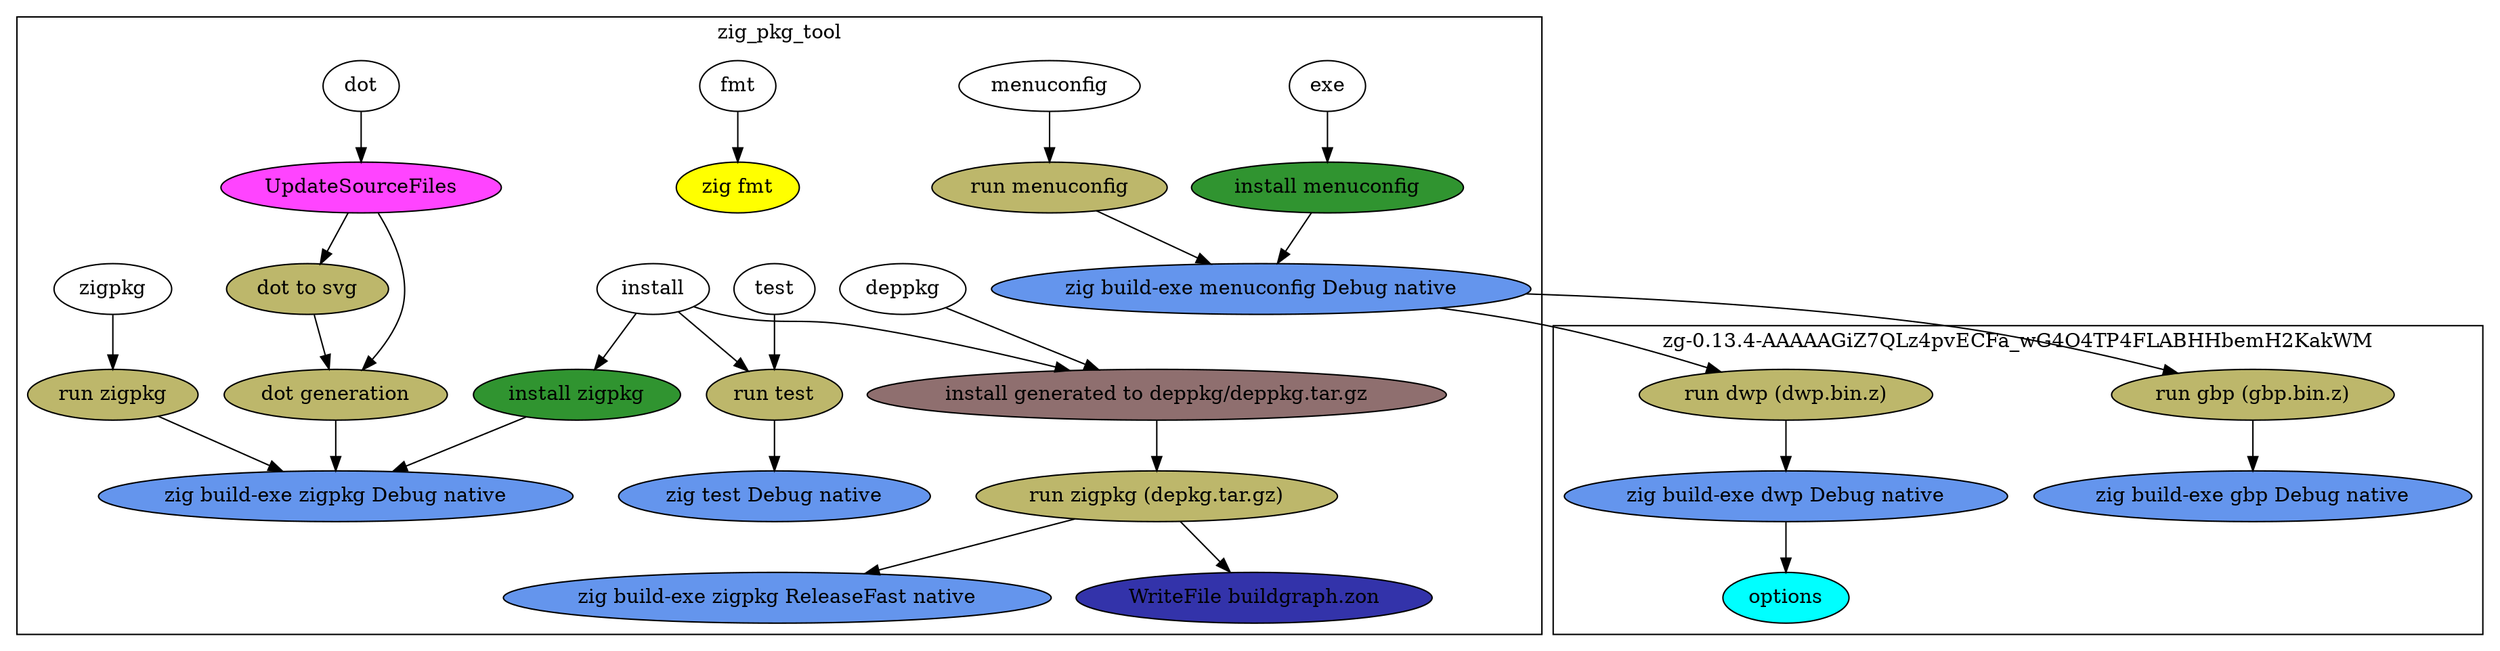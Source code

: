 digraph {
"N0" [label="install", style="filled", fillcolor="#ffffff", group="G0", tooltip="zig_pkg_tool"]
"N0" -> "N1"
"N0" -> "N2"
"N0" -> "N3"
"N1" [label="install generated to deppkg/deppkg.tar.gz", style="filled", fillcolor="#8f6f6f", group="G0", tooltip="zig_pkg_tool"]
"N1" -> "N4"
"N4" [label="run zigpkg (depkg.tar.gz)", style="filled", fillcolor="#bdb76b", group="G0", tooltip="zig_pkg_tool"]
"N4" -> "N5"
"N4" -> "N6"
"N5" [label="zig build-exe zigpkg ReleaseFast native", style="filled", fillcolor="#6495ed", group="G0", tooltip="zig_pkg_tool"]
"N6" [label="WriteFile buildgraph.zon", style="filled", fillcolor="#3333aa", group="G0", tooltip="zig_pkg_tool"]
"N2" [label="install zigpkg", style="filled", fillcolor="#309430", group="G0", tooltip="zig_pkg_tool"]
"N2" -> "N7"
"N7" [label="zig build-exe zigpkg Debug native", style="filled", fillcolor="#6495ed", group="G0", tooltip="zig_pkg_tool"]
"N3" [label="run test", style="filled", fillcolor="#bdb76b", group="G0", tooltip="zig_pkg_tool"]
"N3" -> "N8"
"N8" [label="zig test Debug native", style="filled", fillcolor="#6495ed", group="G0", tooltip="zig_pkg_tool"]
"N9" [label="deppkg", style="filled", fillcolor="#ffffff", group="G0", tooltip="zig_pkg_tool"]
"N9" -> "N1"
"N10" [label="dot", style="filled", fillcolor="#ffffff", group="G0", tooltip="zig_pkg_tool"]
"N10" -> "N11"
"N11" [label="UpdateSourceFiles", style="filled", fillcolor="#ff44ff", group="G0", tooltip="zig_pkg_tool"]
"N11" -> "N12"
"N11" -> "N13"
"N12" [label="dot generation", style="filled", fillcolor="#bdb76b", group="G0", tooltip="zig_pkg_tool"]
"N12" -> "N7"
"N13" [label="dot to svg", style="filled", fillcolor="#bdb76b", group="G0", tooltip="zig_pkg_tool"]
"N13" -> "N12"
"N14" [label="exe", style="filled", fillcolor="#ffffff", group="G0", tooltip="zig_pkg_tool"]
"N14" -> "N15"
"N15" [label="install menuconfig", style="filled", fillcolor="#309430", group="G0", tooltip="zig_pkg_tool"]
"N15" -> "N16"
"N16" [label="zig build-exe menuconfig Debug native", style="filled", fillcolor="#6495ed", group="G0", tooltip="zig_pkg_tool"]
"N16" -> "N17"
"N16" -> "N18"
"N17" [label="run gbp (gbp.bin.z)", style="filled", fillcolor="#bdb76b", group="G1", tooltip="zg-0.13.4-AAAAAGiZ7QLz4pvECFa_wG4O4TP4FLABHHbemH2KakWM"]
"N17" -> "N19"
"N19" [label="zig build-exe gbp Debug native", style="filled", fillcolor="#6495ed", group="G1", tooltip="zg-0.13.4-AAAAAGiZ7QLz4pvECFa_wG4O4TP4FLABHHbemH2KakWM"]
"N18" [label="run dwp (dwp.bin.z)", style="filled", fillcolor="#bdb76b", group="G1", tooltip="zg-0.13.4-AAAAAGiZ7QLz4pvECFa_wG4O4TP4FLABHHbemH2KakWM"]
"N18" -> "N20"
"N20" [label="zig build-exe dwp Debug native", style="filled", fillcolor="#6495ed", group="G1", tooltip="zg-0.13.4-AAAAAGiZ7QLz4pvECFa_wG4O4TP4FLABHHbemH2KakWM"]
"N20" -> "N21"
"N21" [label="options", style="filled", fillcolor="#00ffff", group="G1", tooltip="zg-0.13.4-AAAAAGiZ7QLz4pvECFa_wG4O4TP4FLABHHbemH2KakWM"]
"N22" [label="fmt", style="filled", fillcolor="#ffffff", group="G0", tooltip="zig_pkg_tool"]
"N22" -> "N23"
"N23" [label="zig fmt", style="filled", fillcolor="#ffff00", group="G0", tooltip="zig_pkg_tool"]
"N24" [label="menuconfig", style="filled", fillcolor="#ffffff", group="G0", tooltip="zig_pkg_tool"]
"N24" -> "N25"
"N25" [label="run menuconfig", style="filled", fillcolor="#bdb76b", group="G0", tooltip="zig_pkg_tool"]
"N25" -> "N16"
"N26" [label="test", style="filled", fillcolor="#ffffff", group="G0", tooltip="zig_pkg_tool"]
"N26" -> "N3"
"N27" [label="zigpkg", style="filled", fillcolor="#ffffff", group="G0", tooltip="zig_pkg_tool"]
"N27" -> "N28"
"N28" [label="run zigpkg", style="filled", fillcolor="#bdb76b", group="G0", tooltip="zig_pkg_tool"]
"N28" -> "N7"
subgraph cluster_0 {
  cluster = true
  label = "zig_pkg_tool"
  "N0"
  "N1"
  "N2"
  "N3"
  "N4"
  "N5"
  "N6"
  "N7"
  "N8"
  "N9"
  "N10"
  "N11"
  "N12"
  "N13"
  "N14"
  "N15"
  "N16"
  "N22"
  "N23"
  "N24"
  "N25"
  "N26"
  "N27"
  "N28"
}
subgraph cluster_1 {
  cluster = true
  label = "zg-0.13.4-AAAAAGiZ7QLz4pvECFa_wG4O4TP4FLABHHbemH2KakWM"
  "N17"
  "N18"
  "N19"
  "N20"
  "N21"
}
}
